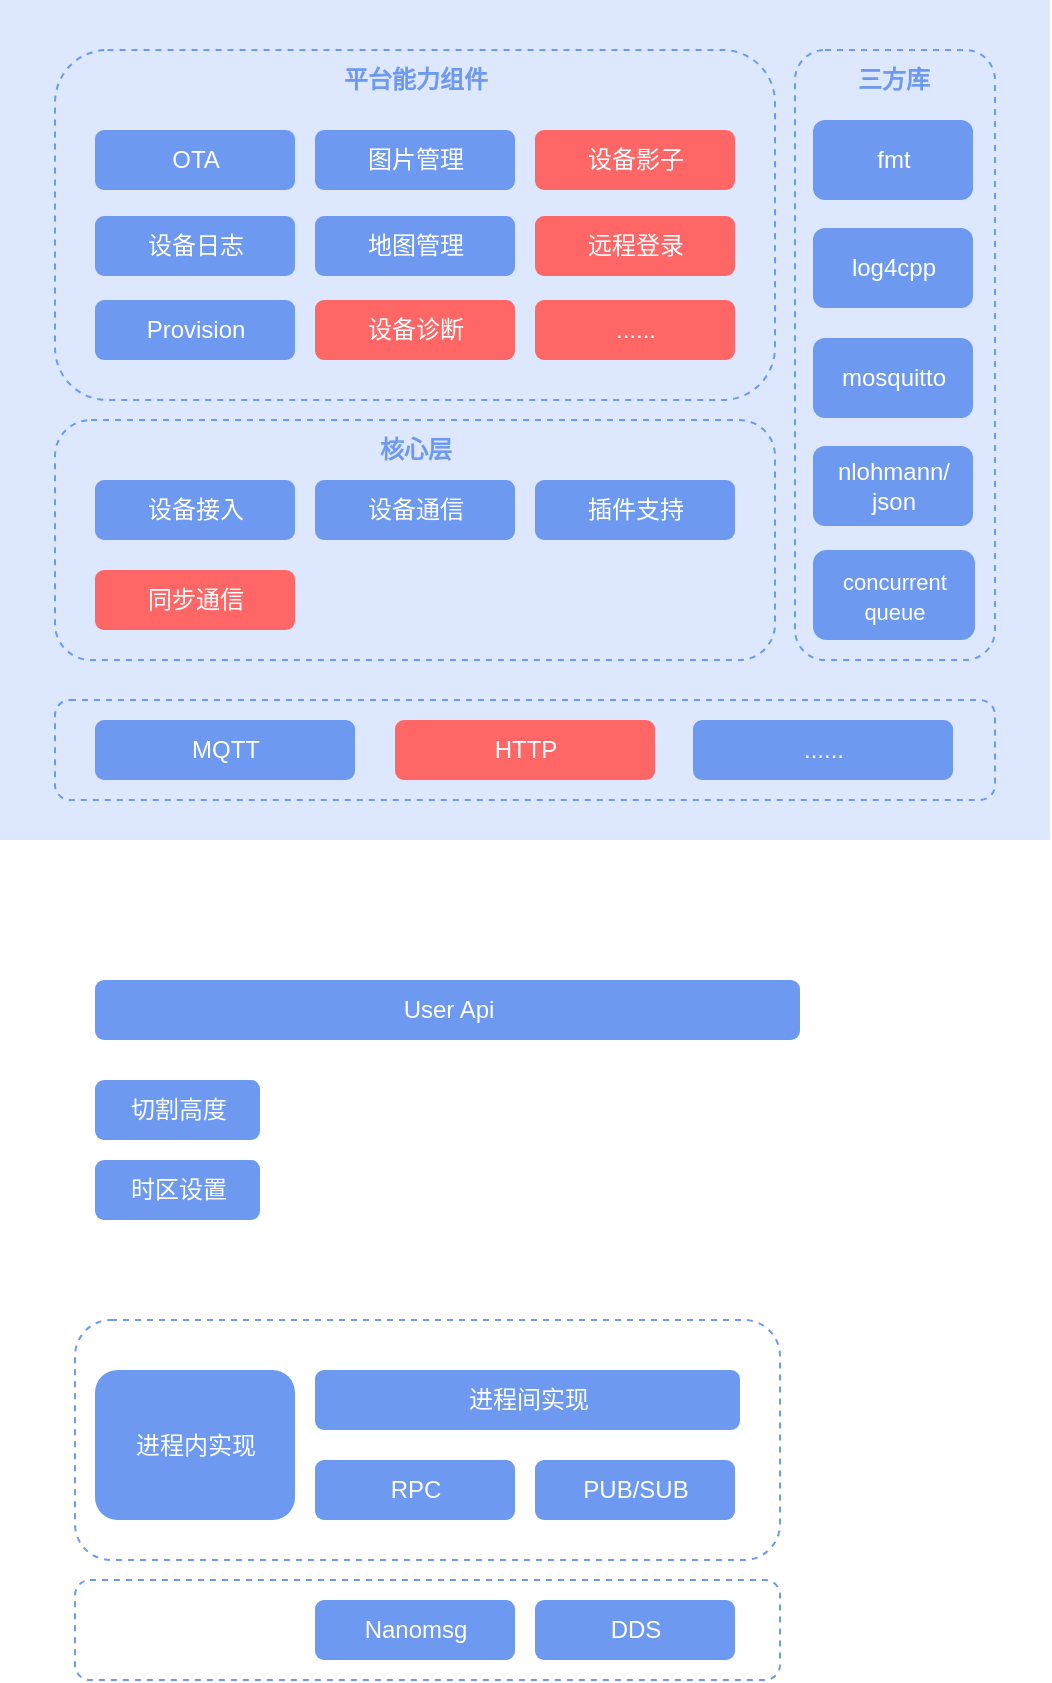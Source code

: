 <mxfile version="22.1.17" type="github">
  <diagram id="prtHgNgQTEPvFCAcTncT" name="Page-1">
    <mxGraphModel dx="1434" dy="746" grid="1" gridSize="10" guides="1" tooltips="1" connect="1" arrows="1" fold="1" page="1" pageScale="1" pageWidth="827" pageHeight="1169" math="0" shadow="0">
      <root>
        <mxCell id="0" />
        <mxCell id="1" parent="0" />
        <mxCell id="SQikUrfOoK0EROu07bzI-1" value="" style="rounded=0;whiteSpace=wrap;html=1;fillColor=#dde7fd;strokeColor=none;glass=0;shadow=0;" vertex="1" parent="1">
          <mxGeometry x="120" y="30" width="525" height="420" as="geometry" />
        </mxCell>
        <mxCell id="SQikUrfOoK0EROu07bzI-2" value="MQTT" style="rounded=1;whiteSpace=wrap;html=1;strokeColor=none;fillColor=#6d99f1;fontColor=#ffffff;" vertex="1" parent="1">
          <mxGeometry x="167.5" y="390" width="130" height="30" as="geometry" />
        </mxCell>
        <mxCell id="SQikUrfOoK0EROu07bzI-3" value="HTTP" style="rounded=1;whiteSpace=wrap;html=1;strokeColor=none;fillColor=#FF6666;fontColor=#ffffff;" vertex="1" parent="1">
          <mxGeometry x="317.5" y="390" width="130" height="30" as="geometry" />
        </mxCell>
        <mxCell id="SQikUrfOoK0EROu07bzI-4" value="" style="rounded=1;whiteSpace=wrap;html=1;fillColor=none;dashed=1;strokeColor=#6d99f1;" vertex="1" parent="1">
          <mxGeometry x="147.5" y="240" width="360" height="120" as="geometry" />
        </mxCell>
        <mxCell id="SQikUrfOoK0EROu07bzI-5" value="核心层" style="text;html=1;strokeColor=none;fillColor=none;align=center;verticalAlign=middle;whiteSpace=wrap;rounded=0;fontColor=#6d99f1;fontStyle=1" vertex="1" parent="1">
          <mxGeometry x="292.5" y="240" width="70" height="30" as="geometry" />
        </mxCell>
        <mxCell id="SQikUrfOoK0EROu07bzI-6" value="" style="rounded=1;whiteSpace=wrap;html=1;fillColor=none;dashed=1;strokeColor=#6d99f1;" vertex="1" parent="1">
          <mxGeometry x="147.5" y="55" width="360" height="175" as="geometry" />
        </mxCell>
        <mxCell id="SQikUrfOoK0EROu07bzI-7" value="平台能力组件" style="text;html=1;strokeColor=none;fillColor=none;align=center;verticalAlign=middle;whiteSpace=wrap;rounded=0;fontColor=#6d99f1;fontStyle=1" vertex="1" parent="1">
          <mxGeometry x="287.5" y="55" width="80" height="30" as="geometry" />
        </mxCell>
        <mxCell id="SQikUrfOoK0EROu07bzI-8" value="设备日志" style="rounded=1;whiteSpace=wrap;html=1;strokeColor=none;fillColor=#6d99f1;fontColor=#ffffff;" vertex="1" parent="1">
          <mxGeometry x="167.5" y="138" width="100" height="30" as="geometry" />
        </mxCell>
        <mxCell id="SQikUrfOoK0EROu07bzI-9" value="OTA" style="rounded=1;whiteSpace=wrap;html=1;strokeColor=none;fillColor=#6d99f1;fontColor=#ffffff;" vertex="1" parent="1">
          <mxGeometry x="167.5" y="95" width="100" height="30" as="geometry" />
        </mxCell>
        <mxCell id="SQikUrfOoK0EROu07bzI-10" value="设备影子" style="rounded=1;whiteSpace=wrap;html=1;strokeColor=none;fillColor=#FF6666;fontColor=#ffffff;" vertex="1" parent="1">
          <mxGeometry x="387.5" y="95" width="100" height="30" as="geometry" />
        </mxCell>
        <mxCell id="SQikUrfOoK0EROu07bzI-11" value="远程登录" style="rounded=1;whiteSpace=wrap;html=1;strokeColor=none;fillColor=#FF6666;fontColor=#ffffff;" vertex="1" parent="1">
          <mxGeometry x="387.5" y="138" width="100" height="30" as="geometry" />
        </mxCell>
        <mxCell id="SQikUrfOoK0EROu07bzI-12" value="设备诊断" style="rounded=1;whiteSpace=wrap;html=1;strokeColor=none;fillColor=#FF6666;fontColor=#ffffff;" vertex="1" parent="1">
          <mxGeometry x="277.5" y="180" width="100" height="30" as="geometry" />
        </mxCell>
        <mxCell id="SQikUrfOoK0EROu07bzI-13" value="图片管理" style="rounded=1;whiteSpace=wrap;html=1;strokeColor=none;fillColor=#6d99f1;fontColor=#ffffff;" vertex="1" parent="1">
          <mxGeometry x="277.5" y="95" width="100" height="30" as="geometry" />
        </mxCell>
        <mxCell id="SQikUrfOoK0EROu07bzI-14" value="地图管理" style="rounded=1;whiteSpace=wrap;html=1;strokeColor=none;fillColor=#6d99f1;fontColor=#ffffff;" vertex="1" parent="1">
          <mxGeometry x="277.5" y="138" width="100" height="30" as="geometry" />
        </mxCell>
        <mxCell id="SQikUrfOoK0EROu07bzI-15" value="设备接入" style="rounded=1;whiteSpace=wrap;html=1;strokeColor=none;fillColor=#6d99f1;fontColor=#ffffff;" vertex="1" parent="1">
          <mxGeometry x="167.5" y="270" width="100" height="30" as="geometry" />
        </mxCell>
        <mxCell id="SQikUrfOoK0EROu07bzI-16" value="设备通信" style="rounded=1;whiteSpace=wrap;html=1;strokeColor=none;fillColor=#6d99f1;fontColor=#ffffff;" vertex="1" parent="1">
          <mxGeometry x="277.5" y="270" width="100" height="30" as="geometry" />
        </mxCell>
        <mxCell id="SQikUrfOoK0EROu07bzI-17" value="插件支持" style="rounded=1;whiteSpace=wrap;html=1;strokeColor=none;fillColor=#6d99f1;fontColor=#ffffff;" vertex="1" parent="1">
          <mxGeometry x="387.5" y="270" width="100" height="30" as="geometry" />
        </mxCell>
        <mxCell id="SQikUrfOoK0EROu07bzI-18" value="......" style="rounded=1;whiteSpace=wrap;html=1;strokeColor=none;fillColor=#FF6666;fontColor=#ffffff;" vertex="1" parent="1">
          <mxGeometry x="387.5" y="180" width="100" height="30" as="geometry" />
        </mxCell>
        <mxCell id="SQikUrfOoK0EROu07bzI-19" value="" style="rounded=1;whiteSpace=wrap;html=1;fillColor=none;dashed=1;strokeColor=#6d99f1;" vertex="1" parent="1">
          <mxGeometry x="517.5" y="55" width="100" height="305" as="geometry" />
        </mxCell>
        <mxCell id="SQikUrfOoK0EROu07bzI-20" value="三方库" style="text;html=1;strokeColor=none;fillColor=none;align=center;verticalAlign=middle;whiteSpace=wrap;rounded=0;fontColor=#6d99f1;fontStyle=1" vertex="1" parent="1">
          <mxGeometry x="526.5" y="55" width="80" height="30" as="geometry" />
        </mxCell>
        <mxCell id="SQikUrfOoK0EROu07bzI-21" value="fmt" style="rounded=1;whiteSpace=wrap;html=1;strokeColor=none;fillColor=#6d99f1;fontColor=#ffffff;" vertex="1" parent="1">
          <mxGeometry x="526.5" y="90" width="80" height="40" as="geometry" />
        </mxCell>
        <mxCell id="SQikUrfOoK0EROu07bzI-22" value="Provision" style="rounded=1;whiteSpace=wrap;html=1;strokeColor=none;fillColor=#6d99f1;fontColor=#ffffff;" vertex="1" parent="1">
          <mxGeometry x="167.5" y="180" width="100" height="30" as="geometry" />
        </mxCell>
        <mxCell id="SQikUrfOoK0EROu07bzI-23" value="同步通信" style="rounded=1;whiteSpace=wrap;html=1;strokeColor=none;fillColor=#FF6666;fontColor=#ffffff;" vertex="1" parent="1">
          <mxGeometry x="167.5" y="315" width="100" height="30" as="geometry" />
        </mxCell>
        <mxCell id="SQikUrfOoK0EROu07bzI-24" value="" style="rounded=1;whiteSpace=wrap;html=1;fillColor=none;dashed=1;strokeColor=#6d99f1;" vertex="1" parent="1">
          <mxGeometry x="147.5" y="380" width="470" height="50" as="geometry" />
        </mxCell>
        <mxCell id="SQikUrfOoK0EROu07bzI-25" value="log4cpp" style="rounded=1;whiteSpace=wrap;html=1;strokeColor=none;fillColor=#6d99f1;fontColor=#ffffff;" vertex="1" parent="1">
          <mxGeometry x="526.5" y="144" width="80" height="40" as="geometry" />
        </mxCell>
        <mxCell id="SQikUrfOoK0EROu07bzI-26" value="mosquitto" style="rounded=1;whiteSpace=wrap;html=1;strokeColor=none;fillColor=#6d99f1;fontColor=#ffffff;" vertex="1" parent="1">
          <mxGeometry x="526.5" y="199" width="80" height="40" as="geometry" />
        </mxCell>
        <mxCell id="SQikUrfOoK0EROu07bzI-27" value="......" style="rounded=1;whiteSpace=wrap;html=1;strokeColor=none;fillColor=#6d99f1;fontColor=#ffffff;" vertex="1" parent="1">
          <mxGeometry x="466.5" y="390" width="130" height="30" as="geometry" />
        </mxCell>
        <mxCell id="SQikUrfOoK0EROu07bzI-28" value="nlohmann/&lt;br&gt;json" style="rounded=1;whiteSpace=wrap;html=1;strokeColor=none;fillColor=#6d99f1;fontColor=#ffffff;" vertex="1" parent="1">
          <mxGeometry x="526.5" y="253" width="80" height="40" as="geometry" />
        </mxCell>
        <mxCell id="SQikUrfOoK0EROu07bzI-29" value="&lt;font style=&quot;font-size: 11px;&quot;&gt;concurrent&lt;br&gt;queue&lt;/font&gt;" style="rounded=1;whiteSpace=wrap;html=1;strokeColor=none;fillColor=#6d99f1;fontColor=#ffffff;" vertex="1" parent="1">
          <mxGeometry x="526.5" y="305" width="81" height="45" as="geometry" />
        </mxCell>
        <mxCell id="SQikUrfOoK0EROu07bzI-30" value="切割高度" style="rounded=1;whiteSpace=wrap;html=1;strokeColor=none;fillColor=#6d99f1;fontColor=#ffffff;" vertex="1" parent="1">
          <mxGeometry x="167.5" y="570" width="82.5" height="30" as="geometry" />
        </mxCell>
        <mxCell id="SQikUrfOoK0EROu07bzI-31" value="时区设置" style="rounded=1;whiteSpace=wrap;html=1;strokeColor=none;fillColor=#6d99f1;fontColor=#ffffff;" vertex="1" parent="1">
          <mxGeometry x="167.5" y="610" width="82.5" height="30" as="geometry" />
        </mxCell>
        <mxCell id="SQikUrfOoK0EROu07bzI-32" value="进程内实现" style="rounded=1;whiteSpace=wrap;html=1;strokeColor=none;fillColor=#6d99f1;fontColor=#ffffff;" vertex="1" parent="1">
          <mxGeometry x="167.5" y="715" width="100" height="75" as="geometry" />
        </mxCell>
        <mxCell id="SQikUrfOoK0EROu07bzI-33" value="进程间实现" style="rounded=1;whiteSpace=wrap;html=1;strokeColor=none;fillColor=#6d99f1;fontColor=#ffffff;" vertex="1" parent="1">
          <mxGeometry x="277.5" y="715" width="212.5" height="30" as="geometry" />
        </mxCell>
        <mxCell id="SQikUrfOoK0EROu07bzI-34" value="Nanomsg" style="rounded=1;whiteSpace=wrap;html=1;strokeColor=none;fillColor=#6d99f1;fontColor=#ffffff;" vertex="1" parent="1">
          <mxGeometry x="277.5" y="830" width="100" height="30" as="geometry" />
        </mxCell>
        <mxCell id="SQikUrfOoK0EROu07bzI-35" value="DDS" style="rounded=1;whiteSpace=wrap;html=1;strokeColor=none;fillColor=#6d99f1;fontColor=#ffffff;" vertex="1" parent="1">
          <mxGeometry x="387.5" y="830" width="100" height="30" as="geometry" />
        </mxCell>
        <mxCell id="SQikUrfOoK0EROu07bzI-36" value="RPC" style="rounded=1;whiteSpace=wrap;html=1;strokeColor=none;fillColor=#6d99f1;fontColor=#ffffff;" vertex="1" parent="1">
          <mxGeometry x="277.5" y="760" width="100" height="30" as="geometry" />
        </mxCell>
        <mxCell id="SQikUrfOoK0EROu07bzI-37" value="PUB/SUB" style="rounded=1;whiteSpace=wrap;html=1;strokeColor=none;fillColor=#6d99f1;fontColor=#ffffff;" vertex="1" parent="1">
          <mxGeometry x="387.5" y="760" width="100" height="30" as="geometry" />
        </mxCell>
        <mxCell id="SQikUrfOoK0EROu07bzI-38" value="" style="rounded=1;whiteSpace=wrap;html=1;fillColor=none;dashed=1;strokeColor=#6d99f1;" vertex="1" parent="1">
          <mxGeometry x="157.5" y="690" width="352.5" height="120" as="geometry" />
        </mxCell>
        <mxCell id="SQikUrfOoK0EROu07bzI-40" value="" style="rounded=1;whiteSpace=wrap;html=1;fillColor=none;dashed=1;strokeColor=#6d99f1;" vertex="1" parent="1">
          <mxGeometry x="157.5" y="820" width="352.5" height="50" as="geometry" />
        </mxCell>
        <mxCell id="SQikUrfOoK0EROu07bzI-41" value="User Api" style="rounded=1;whiteSpace=wrap;html=1;strokeColor=none;fillColor=#6d99f1;fontColor=#ffffff;" vertex="1" parent="1">
          <mxGeometry x="167.5" y="520" width="352.5" height="30" as="geometry" />
        </mxCell>
      </root>
    </mxGraphModel>
  </diagram>
</mxfile>
